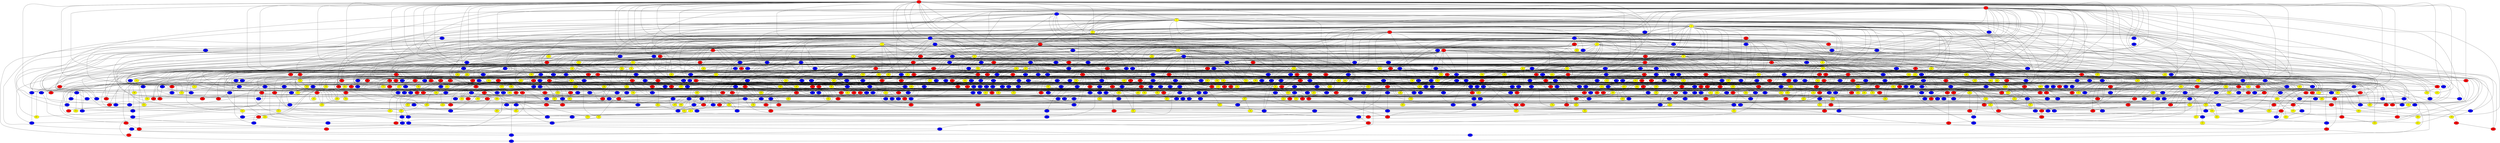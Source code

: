 graph {
0 [style = filled fillcolor = red];
1 [style = filled fillcolor = red];
2 [style = filled fillcolor = blue];
3 [style = filled fillcolor = yellow];
4 [style = filled fillcolor = yellow];
5 [style = filled fillcolor = red];
6 [style = filled fillcolor = blue];
7 [style = filled fillcolor = blue];
8 [style = filled fillcolor = blue];
9 [style = filled fillcolor = yellow];
10 [style = filled fillcolor = yellow];
11 [style = filled fillcolor = red];
12 [style = filled fillcolor = yellow];
13 [style = filled fillcolor = yellow];
14 [style = filled fillcolor = red];
15 [style = filled fillcolor = blue];
16 [style = filled fillcolor = blue];
17 [style = filled fillcolor = red];
18 [style = filled fillcolor = blue];
19 [style = filled fillcolor = yellow];
20 [style = filled fillcolor = blue];
21 [style = filled fillcolor = blue];
22 [style = filled fillcolor = blue];
23 [style = filled fillcolor = red];
24 [style = filled fillcolor = yellow];
25 [style = filled fillcolor = red];
26 [style = filled fillcolor = blue];
27 [style = filled fillcolor = red];
28 [style = filled fillcolor = red];
29 [style = filled fillcolor = yellow];
30 [style = filled fillcolor = blue];
31 [style = filled fillcolor = red];
32 [style = filled fillcolor = blue];
33 [style = filled fillcolor = yellow];
34 [style = filled fillcolor = blue];
35 [style = filled fillcolor = yellow];
36 [style = filled fillcolor = red];
37 [style = filled fillcolor = yellow];
38 [style = filled fillcolor = red];
39 [style = filled fillcolor = blue];
40 [style = filled fillcolor = yellow];
41 [style = filled fillcolor = blue];
42 [style = filled fillcolor = blue];
43 [style = filled fillcolor = red];
44 [style = filled fillcolor = red];
45 [style = filled fillcolor = blue];
46 [style = filled fillcolor = red];
47 [style = filled fillcolor = blue];
48 [style = filled fillcolor = yellow];
49 [style = filled fillcolor = red];
50 [style = filled fillcolor = red];
51 [style = filled fillcolor = blue];
52 [style = filled fillcolor = blue];
53 [style = filled fillcolor = blue];
54 [style = filled fillcolor = red];
55 [style = filled fillcolor = blue];
56 [style = filled fillcolor = blue];
57 [style = filled fillcolor = blue];
58 [style = filled fillcolor = red];
59 [style = filled fillcolor = yellow];
60 [style = filled fillcolor = blue];
61 [style = filled fillcolor = yellow];
62 [style = filled fillcolor = red];
63 [style = filled fillcolor = blue];
64 [style = filled fillcolor = red];
65 [style = filled fillcolor = blue];
66 [style = filled fillcolor = yellow];
67 [style = filled fillcolor = blue];
68 [style = filled fillcolor = red];
69 [style = filled fillcolor = red];
70 [style = filled fillcolor = yellow];
71 [style = filled fillcolor = blue];
72 [style = filled fillcolor = yellow];
73 [style = filled fillcolor = red];
74 [style = filled fillcolor = blue];
75 [style = filled fillcolor = blue];
76 [style = filled fillcolor = yellow];
77 [style = filled fillcolor = blue];
78 [style = filled fillcolor = blue];
79 [style = filled fillcolor = yellow];
80 [style = filled fillcolor = blue];
81 [style = filled fillcolor = blue];
82 [style = filled fillcolor = red];
83 [style = filled fillcolor = blue];
84 [style = filled fillcolor = yellow];
85 [style = filled fillcolor = yellow];
86 [style = filled fillcolor = blue];
87 [style = filled fillcolor = blue];
88 [style = filled fillcolor = red];
89 [style = filled fillcolor = red];
90 [style = filled fillcolor = yellow];
91 [style = filled fillcolor = yellow];
92 [style = filled fillcolor = blue];
93 [style = filled fillcolor = red];
94 [style = filled fillcolor = red];
95 [style = filled fillcolor = blue];
96 [style = filled fillcolor = blue];
97 [style = filled fillcolor = yellow];
98 [style = filled fillcolor = red];
99 [style = filled fillcolor = red];
100 [style = filled fillcolor = yellow];
101 [style = filled fillcolor = yellow];
102 [style = filled fillcolor = red];
103 [style = filled fillcolor = yellow];
104 [style = filled fillcolor = yellow];
105 [style = filled fillcolor = red];
106 [style = filled fillcolor = red];
107 [style = filled fillcolor = blue];
108 [style = filled fillcolor = red];
109 [style = filled fillcolor = yellow];
110 [style = filled fillcolor = blue];
111 [style = filled fillcolor = yellow];
112 [style = filled fillcolor = red];
113 [style = filled fillcolor = yellow];
114 [style = filled fillcolor = red];
115 [style = filled fillcolor = red];
116 [style = filled fillcolor = red];
117 [style = filled fillcolor = red];
118 [style = filled fillcolor = red];
119 [style = filled fillcolor = yellow];
120 [style = filled fillcolor = blue];
121 [style = filled fillcolor = red];
122 [style = filled fillcolor = yellow];
123 [style = filled fillcolor = blue];
124 [style = filled fillcolor = blue];
125 [style = filled fillcolor = yellow];
126 [style = filled fillcolor = blue];
127 [style = filled fillcolor = blue];
128 [style = filled fillcolor = yellow];
129 [style = filled fillcolor = blue];
130 [style = filled fillcolor = yellow];
131 [style = filled fillcolor = blue];
132 [style = filled fillcolor = blue];
133 [style = filled fillcolor = blue];
134 [style = filled fillcolor = blue];
135 [style = filled fillcolor = yellow];
136 [style = filled fillcolor = red];
137 [style = filled fillcolor = blue];
138 [style = filled fillcolor = yellow];
139 [style = filled fillcolor = blue];
140 [style = filled fillcolor = red];
141 [style = filled fillcolor = red];
142 [style = filled fillcolor = blue];
143 [style = filled fillcolor = yellow];
144 [style = filled fillcolor = yellow];
145 [style = filled fillcolor = red];
146 [style = filled fillcolor = red];
147 [style = filled fillcolor = yellow];
148 [style = filled fillcolor = blue];
149 [style = filled fillcolor = red];
150 [style = filled fillcolor = blue];
151 [style = filled fillcolor = blue];
152 [style = filled fillcolor = blue];
153 [style = filled fillcolor = yellow];
154 [style = filled fillcolor = blue];
155 [style = filled fillcolor = red];
156 [style = filled fillcolor = blue];
157 [style = filled fillcolor = red];
158 [style = filled fillcolor = blue];
159 [style = filled fillcolor = blue];
160 [style = filled fillcolor = blue];
161 [style = filled fillcolor = blue];
162 [style = filled fillcolor = blue];
163 [style = filled fillcolor = yellow];
164 [style = filled fillcolor = red];
165 [style = filled fillcolor = yellow];
166 [style = filled fillcolor = blue];
167 [style = filled fillcolor = blue];
168 [style = filled fillcolor = blue];
169 [style = filled fillcolor = blue];
170 [style = filled fillcolor = blue];
171 [style = filled fillcolor = blue];
172 [style = filled fillcolor = yellow];
173 [style = filled fillcolor = yellow];
174 [style = filled fillcolor = blue];
175 [style = filled fillcolor = yellow];
176 [style = filled fillcolor = blue];
177 [style = filled fillcolor = red];
178 [style = filled fillcolor = blue];
179 [style = filled fillcolor = red];
180 [style = filled fillcolor = blue];
181 [style = filled fillcolor = red];
182 [style = filled fillcolor = yellow];
183 [style = filled fillcolor = blue];
184 [style = filled fillcolor = blue];
185 [style = filled fillcolor = yellow];
186 [style = filled fillcolor = red];
187 [style = filled fillcolor = yellow];
188 [style = filled fillcolor = yellow];
189 [style = filled fillcolor = blue];
190 [style = filled fillcolor = red];
191 [style = filled fillcolor = red];
192 [style = filled fillcolor = blue];
193 [style = filled fillcolor = red];
194 [style = filled fillcolor = blue];
195 [style = filled fillcolor = yellow];
196 [style = filled fillcolor = red];
197 [style = filled fillcolor = red];
198 [style = filled fillcolor = yellow];
199 [style = filled fillcolor = blue];
200 [style = filled fillcolor = blue];
201 [style = filled fillcolor = yellow];
202 [style = filled fillcolor = blue];
203 [style = filled fillcolor = red];
204 [style = filled fillcolor = red];
205 [style = filled fillcolor = yellow];
206 [style = filled fillcolor = blue];
207 [style = filled fillcolor = yellow];
208 [style = filled fillcolor = blue];
209 [style = filled fillcolor = red];
210 [style = filled fillcolor = blue];
211 [style = filled fillcolor = blue];
212 [style = filled fillcolor = yellow];
213 [style = filled fillcolor = yellow];
214 [style = filled fillcolor = yellow];
215 [style = filled fillcolor = blue];
216 [style = filled fillcolor = blue];
217 [style = filled fillcolor = red];
218 [style = filled fillcolor = blue];
219 [style = filled fillcolor = red];
220 [style = filled fillcolor = blue];
221 [style = filled fillcolor = red];
222 [style = filled fillcolor = yellow];
223 [style = filled fillcolor = yellow];
224 [style = filled fillcolor = blue];
225 [style = filled fillcolor = yellow];
226 [style = filled fillcolor = red];
227 [style = filled fillcolor = red];
228 [style = filled fillcolor = blue];
229 [style = filled fillcolor = yellow];
230 [style = filled fillcolor = blue];
231 [style = filled fillcolor = red];
232 [style = filled fillcolor = red];
233 [style = filled fillcolor = red];
234 [style = filled fillcolor = yellow];
235 [style = filled fillcolor = red];
236 [style = filled fillcolor = blue];
237 [style = filled fillcolor = red];
238 [style = filled fillcolor = yellow];
239 [style = filled fillcolor = yellow];
240 [style = filled fillcolor = red];
241 [style = filled fillcolor = yellow];
242 [style = filled fillcolor = red];
243 [style = filled fillcolor = red];
244 [style = filled fillcolor = blue];
245 [style = filled fillcolor = red];
246 [style = filled fillcolor = blue];
247 [style = filled fillcolor = blue];
248 [style = filled fillcolor = yellow];
249 [style = filled fillcolor = blue];
250 [style = filled fillcolor = blue];
251 [style = filled fillcolor = red];
252 [style = filled fillcolor = yellow];
253 [style = filled fillcolor = blue];
254 [style = filled fillcolor = yellow];
255 [style = filled fillcolor = blue];
256 [style = filled fillcolor = blue];
257 [style = filled fillcolor = red];
258 [style = filled fillcolor = blue];
259 [style = filled fillcolor = blue];
260 [style = filled fillcolor = blue];
261 [style = filled fillcolor = blue];
262 [style = filled fillcolor = blue];
263 [style = filled fillcolor = blue];
264 [style = filled fillcolor = blue];
265 [style = filled fillcolor = blue];
266 [style = filled fillcolor = blue];
267 [style = filled fillcolor = blue];
268 [style = filled fillcolor = red];
269 [style = filled fillcolor = red];
270 [style = filled fillcolor = blue];
271 [style = filled fillcolor = yellow];
272 [style = filled fillcolor = blue];
273 [style = filled fillcolor = red];
274 [style = filled fillcolor = yellow];
275 [style = filled fillcolor = yellow];
276 [style = filled fillcolor = red];
277 [style = filled fillcolor = blue];
278 [style = filled fillcolor = red];
279 [style = filled fillcolor = yellow];
280 [style = filled fillcolor = yellow];
281 [style = filled fillcolor = blue];
282 [style = filled fillcolor = blue];
283 [style = filled fillcolor = yellow];
284 [style = filled fillcolor = blue];
285 [style = filled fillcolor = yellow];
286 [style = filled fillcolor = blue];
287 [style = filled fillcolor = blue];
288 [style = filled fillcolor = blue];
289 [style = filled fillcolor = red];
290 [style = filled fillcolor = red];
291 [style = filled fillcolor = yellow];
292 [style = filled fillcolor = blue];
293 [style = filled fillcolor = yellow];
294 [style = filled fillcolor = red];
295 [style = filled fillcolor = red];
296 [style = filled fillcolor = red];
297 [style = filled fillcolor = yellow];
298 [style = filled fillcolor = yellow];
299 [style = filled fillcolor = red];
300 [style = filled fillcolor = blue];
301 [style = filled fillcolor = blue];
302 [style = filled fillcolor = red];
303 [style = filled fillcolor = yellow];
304 [style = filled fillcolor = blue];
305 [style = filled fillcolor = yellow];
306 [style = filled fillcolor = blue];
307 [style = filled fillcolor = blue];
308 [style = filled fillcolor = blue];
309 [style = filled fillcolor = blue];
310 [style = filled fillcolor = blue];
311 [style = filled fillcolor = blue];
312 [style = filled fillcolor = blue];
313 [style = filled fillcolor = red];
314 [style = filled fillcolor = yellow];
315 [style = filled fillcolor = yellow];
316 [style = filled fillcolor = red];
317 [style = filled fillcolor = red];
318 [style = filled fillcolor = yellow];
319 [style = filled fillcolor = blue];
320 [style = filled fillcolor = red];
321 [style = filled fillcolor = blue];
322 [style = filled fillcolor = blue];
323 [style = filled fillcolor = blue];
324 [style = filled fillcolor = red];
325 [style = filled fillcolor = blue];
326 [style = filled fillcolor = red];
327 [style = filled fillcolor = yellow];
328 [style = filled fillcolor = blue];
329 [style = filled fillcolor = red];
330 [style = filled fillcolor = red];
331 [style = filled fillcolor = blue];
332 [style = filled fillcolor = red];
333 [style = filled fillcolor = blue];
334 [style = filled fillcolor = red];
335 [style = filled fillcolor = blue];
336 [style = filled fillcolor = yellow];
337 [style = filled fillcolor = red];
338 [style = filled fillcolor = blue];
339 [style = filled fillcolor = red];
340 [style = filled fillcolor = yellow];
341 [style = filled fillcolor = blue];
342 [style = filled fillcolor = yellow];
343 [style = filled fillcolor = blue];
344 [style = filled fillcolor = blue];
345 [style = filled fillcolor = blue];
346 [style = filled fillcolor = blue];
347 [style = filled fillcolor = blue];
348 [style = filled fillcolor = yellow];
349 [style = filled fillcolor = blue];
350 [style = filled fillcolor = yellow];
351 [style = filled fillcolor = blue];
352 [style = filled fillcolor = blue];
353 [style = filled fillcolor = blue];
354 [style = filled fillcolor = blue];
355 [style = filled fillcolor = blue];
356 [style = filled fillcolor = blue];
357 [style = filled fillcolor = yellow];
358 [style = filled fillcolor = yellow];
359 [style = filled fillcolor = blue];
360 [style = filled fillcolor = blue];
361 [style = filled fillcolor = yellow];
362 [style = filled fillcolor = blue];
363 [style = filled fillcolor = blue];
364 [style = filled fillcolor = yellow];
365 [style = filled fillcolor = blue];
366 [style = filled fillcolor = blue];
367 [style = filled fillcolor = blue];
368 [style = filled fillcolor = blue];
369 [style = filled fillcolor = red];
370 [style = filled fillcolor = blue];
371 [style = filled fillcolor = blue];
372 [style = filled fillcolor = yellow];
373 [style = filled fillcolor = yellow];
374 [style = filled fillcolor = red];
375 [style = filled fillcolor = blue];
376 [style = filled fillcolor = yellow];
377 [style = filled fillcolor = blue];
378 [style = filled fillcolor = blue];
379 [style = filled fillcolor = red];
380 [style = filled fillcolor = blue];
381 [style = filled fillcolor = yellow];
382 [style = filled fillcolor = blue];
383 [style = filled fillcolor = yellow];
384 [style = filled fillcolor = red];
385 [style = filled fillcolor = yellow];
386 [style = filled fillcolor = yellow];
387 [style = filled fillcolor = yellow];
388 [style = filled fillcolor = yellow];
389 [style = filled fillcolor = blue];
390 [style = filled fillcolor = blue];
391 [style = filled fillcolor = blue];
392 [style = filled fillcolor = yellow];
393 [style = filled fillcolor = yellow];
394 [style = filled fillcolor = blue];
395 [style = filled fillcolor = blue];
396 [style = filled fillcolor = yellow];
397 [style = filled fillcolor = red];
398 [style = filled fillcolor = blue];
399 [style = filled fillcolor = blue];
400 [style = filled fillcolor = blue];
401 [style = filled fillcolor = blue];
402 [style = filled fillcolor = yellow];
403 [style = filled fillcolor = yellow];
404 [style = filled fillcolor = blue];
405 [style = filled fillcolor = yellow];
406 [style = filled fillcolor = red];
407 [style = filled fillcolor = red];
408 [style = filled fillcolor = yellow];
409 [style = filled fillcolor = yellow];
410 [style = filled fillcolor = blue];
411 [style = filled fillcolor = red];
412 [style = filled fillcolor = yellow];
413 [style = filled fillcolor = blue];
414 [style = filled fillcolor = blue];
415 [style = filled fillcolor = red];
416 [style = filled fillcolor = red];
417 [style = filled fillcolor = yellow];
418 [style = filled fillcolor = yellow];
419 [style = filled fillcolor = red];
420 [style = filled fillcolor = red];
421 [style = filled fillcolor = blue];
422 [style = filled fillcolor = yellow];
423 [style = filled fillcolor = blue];
424 [style = filled fillcolor = yellow];
425 [style = filled fillcolor = yellow];
426 [style = filled fillcolor = blue];
427 [style = filled fillcolor = blue];
428 [style = filled fillcolor = blue];
429 [style = filled fillcolor = blue];
430 [style = filled fillcolor = red];
431 [style = filled fillcolor = blue];
432 [style = filled fillcolor = red];
433 [style = filled fillcolor = blue];
434 [style = filled fillcolor = blue];
435 [style = filled fillcolor = red];
436 [style = filled fillcolor = blue];
437 [style = filled fillcolor = blue];
438 [style = filled fillcolor = yellow];
439 [style = filled fillcolor = blue];
440 [style = filled fillcolor = red];
441 [style = filled fillcolor = blue];
442 [style = filled fillcolor = yellow];
443 [style = filled fillcolor = blue];
444 [style = filled fillcolor = blue];
445 [style = filled fillcolor = blue];
446 [style = filled fillcolor = yellow];
447 [style = filled fillcolor = yellow];
448 [style = filled fillcolor = blue];
449 [style = filled fillcolor = yellow];
450 [style = filled fillcolor = blue];
451 [style = filled fillcolor = blue];
452 [style = filled fillcolor = red];
453 [style = filled fillcolor = blue];
454 [style = filled fillcolor = blue];
455 [style = filled fillcolor = blue];
456 [style = filled fillcolor = blue];
457 [style = filled fillcolor = blue];
458 [style = filled fillcolor = blue];
459 [style = filled fillcolor = red];
460 [style = filled fillcolor = yellow];
461 [style = filled fillcolor = blue];
462 [style = filled fillcolor = yellow];
463 [style = filled fillcolor = blue];
464 [style = filled fillcolor = red];
465 [style = filled fillcolor = red];
466 [style = filled fillcolor = blue];
467 [style = filled fillcolor = yellow];
468 [style = filled fillcolor = red];
469 [style = filled fillcolor = red];
470 [style = filled fillcolor = red];
471 [style = filled fillcolor = blue];
472 [style = filled fillcolor = blue];
473 [style = filled fillcolor = blue];
474 [style = filled fillcolor = red];
475 [style = filled fillcolor = blue];
476 [style = filled fillcolor = red];
477 [style = filled fillcolor = blue];
478 [style = filled fillcolor = blue];
479 [style = filled fillcolor = red];
480 [style = filled fillcolor = yellow];
481 [style = filled fillcolor = blue];
482 [style = filled fillcolor = yellow];
483 [style = filled fillcolor = yellow];
484 [style = filled fillcolor = blue];
485 [style = filled fillcolor = yellow];
486 [style = filled fillcolor = blue];
487 [style = filled fillcolor = blue];
488 [style = filled fillcolor = blue];
489 [style = filled fillcolor = red];
490 [style = filled fillcolor = blue];
491 [style = filled fillcolor = blue];
492 [style = filled fillcolor = blue];
493 [style = filled fillcolor = yellow];
494 [style = filled fillcolor = red];
495 [style = filled fillcolor = blue];
496 [style = filled fillcolor = yellow];
497 [style = filled fillcolor = blue];
498 [style = filled fillcolor = blue];
499 [style = filled fillcolor = red];
500 [style = filled fillcolor = yellow];
501 [style = filled fillcolor = red];
502 [style = filled fillcolor = yellow];
503 [style = filled fillcolor = blue];
504 [style = filled fillcolor = red];
505 [style = filled fillcolor = yellow];
506 [style = filled fillcolor = blue];
507 [style = filled fillcolor = yellow];
508 [style = filled fillcolor = red];
509 [style = filled fillcolor = red];
510 [style = filled fillcolor = blue];
511 [style = filled fillcolor = yellow];
512 [style = filled fillcolor = red];
513 [style = filled fillcolor = blue];
514 [style = filled fillcolor = yellow];
515 [style = filled fillcolor = red];
516 [style = filled fillcolor = blue];
517 [style = filled fillcolor = red];
518 [style = filled fillcolor = blue];
519 [style = filled fillcolor = yellow];
520 [style = filled fillcolor = red];
521 [style = filled fillcolor = red];
522 [style = filled fillcolor = yellow];
523 [style = filled fillcolor = blue];
524 [style = filled fillcolor = yellow];
525 [style = filled fillcolor = red];
526 [style = filled fillcolor = blue];
527 [style = filled fillcolor = blue];
528 [style = filled fillcolor = yellow];
529 [style = filled fillcolor = blue];
530 [style = filled fillcolor = red];
531 [style = filled fillcolor = yellow];
532 [style = filled fillcolor = blue];
533 [style = filled fillcolor = red];
534 [style = filled fillcolor = blue];
535 [style = filled fillcolor = blue];
536 [style = filled fillcolor = yellow];
537 [style = filled fillcolor = red];
538 [style = filled fillcolor = blue];
539 [style = filled fillcolor = blue];
540 [style = filled fillcolor = blue];
541 [style = filled fillcolor = blue];
542 [style = filled fillcolor = yellow];
543 [style = filled fillcolor = blue];
544 [style = filled fillcolor = yellow];
545 [style = filled fillcolor = blue];
546 [style = filled fillcolor = yellow];
547 [style = filled fillcolor = blue];
548 [style = filled fillcolor = blue];
549 [style = filled fillcolor = red];
550 [style = filled fillcolor = yellow];
551 [style = filled fillcolor = blue];
552 [style = filled fillcolor = red];
553 [style = filled fillcolor = yellow];
554 [style = filled fillcolor = red];
555 [style = filled fillcolor = red];
556 [style = filled fillcolor = yellow];
557 [style = filled fillcolor = red];
558 [style = filled fillcolor = blue];
559 [style = filled fillcolor = red];
560 [style = filled fillcolor = yellow];
561 [style = filled fillcolor = blue];
562 [style = filled fillcolor = red];
563 [style = filled fillcolor = red];
564 [style = filled fillcolor = red];
565 [style = filled fillcolor = yellow];
566 [style = filled fillcolor = yellow];
567 [style = filled fillcolor = red];
568 [style = filled fillcolor = blue];
569 [style = filled fillcolor = blue];
570 [style = filled fillcolor = blue];
571 [style = filled fillcolor = blue];
572 [style = filled fillcolor = yellow];
573 [style = filled fillcolor = red];
574 [style = filled fillcolor = yellow];
575 [style = filled fillcolor = yellow];
576 [style = filled fillcolor = blue];
577 [style = filled fillcolor = blue];
578 [style = filled fillcolor = red];
579 [style = filled fillcolor = red];
580 [style = filled fillcolor = blue];
581 [style = filled fillcolor = yellow];
582 [style = filled fillcolor = red];
583 [style = filled fillcolor = red];
584 [style = filled fillcolor = yellow];
585 [style = filled fillcolor = red];
586 [style = filled fillcolor = blue];
587 [style = filled fillcolor = blue];
588 [style = filled fillcolor = red];
589 [style = filled fillcolor = blue];
590 [style = filled fillcolor = yellow];
591 [style = filled fillcolor = blue];
592 [style = filled fillcolor = red];
593 [style = filled fillcolor = blue];
594 [style = filled fillcolor = yellow];
595 [style = filled fillcolor = red];
596 [style = filled fillcolor = blue];
597 [style = filled fillcolor = red];
598 [style = filled fillcolor = red];
599 [style = filled fillcolor = blue];
600 [style = filled fillcolor = yellow];
601 [style = filled fillcolor = blue];
602 [style = filled fillcolor = blue];
603 [style = filled fillcolor = red];
604 [style = filled fillcolor = blue];
605 [style = filled fillcolor = yellow];
606 [style = filled fillcolor = blue];
607 [style = filled fillcolor = blue];
608 [style = filled fillcolor = yellow];
609 [style = filled fillcolor = blue];
610 [style = filled fillcolor = blue];
611 [style = filled fillcolor = blue];
612 [style = filled fillcolor = blue];
613 [style = filled fillcolor = blue];
614 [style = filled fillcolor = yellow];
615 [style = filled fillcolor = yellow];
616 [style = filled fillcolor = blue];
617 [style = filled fillcolor = blue];
618 [style = filled fillcolor = blue];
619 [style = filled fillcolor = red];
620 [style = filled fillcolor = blue];
621 [style = filled fillcolor = blue];
622 [style = filled fillcolor = yellow];
623 [style = filled fillcolor = blue];
624 [style = filled fillcolor = blue];
625 [style = filled fillcolor = yellow];
626 [style = filled fillcolor = red];
627 [style = filled fillcolor = blue];
628 [style = filled fillcolor = yellow];
629 [style = filled fillcolor = red];
630 [style = filled fillcolor = blue];
631 [style = filled fillcolor = yellow];
632 [style = filled fillcolor = blue];
633 [style = filled fillcolor = blue];
634 [style = filled fillcolor = blue];
635 [style = filled fillcolor = red];
636 [style = filled fillcolor = blue];
637 [style = filled fillcolor = red];
638 [style = filled fillcolor = yellow];
639 [style = filled fillcolor = blue];
640 [style = filled fillcolor = blue];
641 [style = filled fillcolor = yellow];
642 [style = filled fillcolor = blue];
643 [style = filled fillcolor = red];
644 [style = filled fillcolor = yellow];
645 [style = filled fillcolor = yellow];
646 [style = filled fillcolor = yellow];
647 [style = filled fillcolor = yellow];
648 [style = filled fillcolor = yellow];
649 [style = filled fillcolor = blue];
650 [style = filled fillcolor = red];
651 [style = filled fillcolor = blue];
652 [style = filled fillcolor = yellow];
653 [style = filled fillcolor = red];
654 [style = filled fillcolor = blue];
655 [style = filled fillcolor = red];
656 [style = filled fillcolor = yellow];
657 [style = filled fillcolor = yellow];
658 [style = filled fillcolor = red];
659 [style = filled fillcolor = red];
660 [style = filled fillcolor = blue];
661 [style = filled fillcolor = red];
662 [style = filled fillcolor = yellow];
663 [style = filled fillcolor = yellow];
664 [style = filled fillcolor = red];
665 [style = filled fillcolor = yellow];
666 [style = filled fillcolor = yellow];
667 [style = filled fillcolor = red];
668 [style = filled fillcolor = red];
669 [style = filled fillcolor = red];
670 [style = filled fillcolor = blue];
671 [style = filled fillcolor = red];
672 [style = filled fillcolor = blue];
673 [style = filled fillcolor = blue];
674 [style = filled fillcolor = blue];
675 [style = filled fillcolor = blue];
676 [style = filled fillcolor = yellow];
677 [style = filled fillcolor = red];
678 [style = filled fillcolor = yellow];
679 [style = filled fillcolor = yellow];
680 [style = filled fillcolor = yellow];
681 [style = filled fillcolor = red];
682 [style = filled fillcolor = blue];
683 [style = filled fillcolor = yellow];
684 [style = filled fillcolor = red];
685 [style = filled fillcolor = blue];
686 [style = filled fillcolor = yellow];
687 [style = filled fillcolor = yellow];
688 [style = filled fillcolor = red];
689 [style = filled fillcolor = blue];
690 [style = filled fillcolor = yellow];
691 [style = filled fillcolor = red];
692 [style = filled fillcolor = red];
693 [style = filled fillcolor = blue];
694 [style = filled fillcolor = red];
695 [style = filled fillcolor = blue];
696 [style = filled fillcolor = blue];
697 [style = filled fillcolor = yellow];
698 [style = filled fillcolor = yellow];
699 [style = filled fillcolor = blue];
700 [style = filled fillcolor = red];
701 [style = filled fillcolor = red];
702 [style = filled fillcolor = blue];
703 [style = filled fillcolor = blue];
704 [style = filled fillcolor = yellow];
705 [style = filled fillcolor = blue];
706 [style = filled fillcolor = blue];
707 [style = filled fillcolor = blue];
708 [style = filled fillcolor = blue];
709 [style = filled fillcolor = blue];
710 [style = filled fillcolor = blue];
711 [style = filled fillcolor = red];
712 [style = filled fillcolor = blue];
713 [style = filled fillcolor = blue];
714 [style = filled fillcolor = blue];
715 [style = filled fillcolor = yellow];
716 [style = filled fillcolor = red];
717 [style = filled fillcolor = blue];
718 [style = filled fillcolor = blue];
719 [style = filled fillcolor = red];
720 [style = filled fillcolor = blue];
721 [style = filled fillcolor = red];
722 [style = filled fillcolor = blue];
723 [style = filled fillcolor = blue];
724 [style = filled fillcolor = yellow];
725 [style = filled fillcolor = yellow];
726 [style = filled fillcolor = red];
727 [style = filled fillcolor = red];
728 [style = filled fillcolor = red];
729 [style = filled fillcolor = blue];
730 [style = filled fillcolor = blue];
731 [style = filled fillcolor = red];
732 [style = filled fillcolor = yellow];
733 [style = filled fillcolor = red];
734 [style = filled fillcolor = red];
735 [style = filled fillcolor = yellow];
736 [style = filled fillcolor = yellow];
737 [style = filled fillcolor = yellow];
738 [style = filled fillcolor = yellow];
739 [style = filled fillcolor = blue];
740 [style = filled fillcolor = yellow];
741 [style = filled fillcolor = blue];
742 [style = filled fillcolor = yellow];
743 [style = filled fillcolor = blue];
744 [style = filled fillcolor = red];
745 [style = filled fillcolor = red];
746 [style = filled fillcolor = yellow];
747 [style = filled fillcolor = blue];
748 [style = filled fillcolor = yellow];
749 [style = filled fillcolor = yellow];
750 [style = filled fillcolor = blue];
751 [style = filled fillcolor = yellow];
752 [style = filled fillcolor = blue];
753 [style = filled fillcolor = blue];
754 [style = filled fillcolor = blue];
755 [style = filled fillcolor = blue];
756 [style = filled fillcolor = yellow];
757 [style = filled fillcolor = red];
758 [style = filled fillcolor = red];
759 [style = filled fillcolor = blue];
760 [style = filled fillcolor = red];
761 [style = filled fillcolor = red];
762 [style = filled fillcolor = blue];
763 [style = filled fillcolor = yellow];
764 [style = filled fillcolor = yellow];
765 [style = filled fillcolor = blue];
766 [style = filled fillcolor = blue];
767 [style = filled fillcolor = blue];
768 [style = filled fillcolor = yellow];
769 [style = filled fillcolor = red];
770 [style = filled fillcolor = red];
771 [style = filled fillcolor = yellow];
772 [style = filled fillcolor = blue];
773 [style = filled fillcolor = blue];
774 [style = filled fillcolor = yellow];
775 [style = filled fillcolor = blue];
776 [style = filled fillcolor = yellow];
777 [style = filled fillcolor = red];
778 [style = filled fillcolor = blue];
779 [style = filled fillcolor = red];
780 [style = filled fillcolor = yellow];
781 [style = filled fillcolor = yellow];
782 [style = filled fillcolor = red];
783 [style = filled fillcolor = red];
784 [style = filled fillcolor = yellow];
785 [style = filled fillcolor = yellow];
786 [style = filled fillcolor = blue];
787 [style = filled fillcolor = red];
788 [style = filled fillcolor = red];
789 [style = filled fillcolor = blue];
790 [style = filled fillcolor = blue];
791 [style = filled fillcolor = blue];
792 [style = filled fillcolor = yellow];
793 [style = filled fillcolor = blue];
794 [style = filled fillcolor = blue];
795 [style = filled fillcolor = blue];
796 [style = filled fillcolor = blue];
797 [style = filled fillcolor = blue];
798 [style = filled fillcolor = blue];
799 [style = filled fillcolor = blue];
800 [style = filled fillcolor = yellow];
801 [style = filled fillcolor = blue];
802 [style = filled fillcolor = yellow];
803 [style = filled fillcolor = red];
804 [style = filled fillcolor = blue];
805 [style = filled fillcolor = blue];
806 [style = filled fillcolor = red];
807 [style = filled fillcolor = red];
808 [style = filled fillcolor = blue];
809 [style = filled fillcolor = red];
810 [style = filled fillcolor = red];
811 [style = filled fillcolor = blue];
812 [style = filled fillcolor = red];
813 [style = filled fillcolor = blue];
814 [style = filled fillcolor = blue];
815 [style = filled fillcolor = blue];
816 [style = filled fillcolor = red];
817 [style = filled fillcolor = yellow];
818 [style = filled fillcolor = red];
819 [style = filled fillcolor = blue];
820 [style = filled fillcolor = yellow];
821 [style = filled fillcolor = yellow];
822 [style = filled fillcolor = blue];
823 [style = filled fillcolor = blue];
824 [style = filled fillcolor = red];
825 [style = filled fillcolor = blue];
826 [style = filled fillcolor = blue];
827 [style = filled fillcolor = red];
828 [style = filled fillcolor = red];
829 [style = filled fillcolor = yellow];
830 [style = filled fillcolor = red];
831 [style = filled fillcolor = red];
832 [style = filled fillcolor = blue];
833 [style = filled fillcolor = blue];
834 [style = filled fillcolor = yellow];
835 [style = filled fillcolor = blue];
836 [style = filled fillcolor = blue];
837 [style = filled fillcolor = blue];
838 [style = filled fillcolor = blue];
839 [style = filled fillcolor = blue];
840 [style = filled fillcolor = yellow];
841 [style = filled fillcolor = yellow];
842 [style = filled fillcolor = red];
843 [style = filled fillcolor = blue];
844 [style = filled fillcolor = yellow];
845 [style = filled fillcolor = yellow];
846 [style = filled fillcolor = blue];
847 [style = filled fillcolor = yellow];
0 -- 7;
0 -- 8;
0 -- 9;
0 -- 10;
0 -- 16;
0 -- 18;
0 -- 19;
0 -- 20;
0 -- 21;
0 -- 23;
0 -- 27;
0 -- 33;
0 -- 34;
0 -- 37;
0 -- 40;
0 -- 50;
0 -- 51;
0 -- 59;
0 -- 60;
0 -- 61;
0 -- 76;
0 -- 83;
0 -- 92;
0 -- 94;
0 -- 107;
0 -- 121;
0 -- 166;
0 -- 177;
0 -- 180;
0 -- 206;
0 -- 211;
0 -- 238;
0 -- 6;
0 -- 3;
0 -- 2;
0 -- 1;
0 -- 263;
0 -- 288;
0 -- 337;
0 -- 341;
0 -- 345;
0 -- 351;
0 -- 390;
0 -- 402;
0 -- 435;
0 -- 437;
0 -- 438;
0 -- 465;
0 -- 486;
0 -- 490;
0 -- 532;
0 -- 544;
0 -- 579;
0 -- 602;
0 -- 606;
0 -- 607;
0 -- 651;
0 -- 729;
0 -- 819;
0 -- 842;
1 -- 2;
1 -- 3;
1 -- 4;
1 -- 5;
1 -- 6;
1 -- 13;
1 -- 22;
1 -- 25;
1 -- 28;
1 -- 29;
1 -- 43;
1 -- 54;
1 -- 62;
1 -- 69;
1 -- 74;
1 -- 107;
1 -- 111;
1 -- 115;
1 -- 123;
1 -- 130;
1 -- 148;
1 -- 170;
1 -- 175;
1 -- 196;
1 -- 240;
1 -- 248;
1 -- 250;
1 -- 281;
1 -- 287;
1 -- 293;
1 -- 369;
1 -- 459;
1 -- 464;
1 -- 472;
1 -- 496;
1 -- 575;
1 -- 576;
1 -- 592;
1 -- 632;
1 -- 647;
1 -- 671;
1 -- 717;
1 -- 742;
1 -- 772;
1 -- 814;
2 -- 3;
2 -- 4;
2 -- 32;
2 -- 47;
2 -- 57;
2 -- 59;
2 -- 64;
2 -- 80;
2 -- 117;
2 -- 165;
2 -- 215;
2 -- 258;
2 -- 280;
2 -- 376;
2 -- 500;
2 -- 530;
2 -- 641;
2 -- 660;
2 -- 708;
2 -- 839;
3 -- 4;
3 -- 5;
3 -- 6;
3 -- 12;
3 -- 17;
3 -- 33;
3 -- 46;
3 -- 87;
3 -- 88;
3 -- 95;
3 -- 113;
3 -- 132;
3 -- 146;
3 -- 147;
3 -- 174;
3 -- 196;
3 -- 237;
3 -- 255;
3 -- 291;
3 -- 307;
3 -- 311;
3 -- 313;
3 -- 317;
3 -- 329;
3 -- 344;
3 -- 419;
3 -- 459;
3 -- 550;
3 -- 563;
3 -- 622;
3 -- 697;
3 -- 699;
3 -- 712;
3 -- 762;
3 -- 824;
4 -- 5;
4 -- 7;
4 -- 12;
4 -- 17;
4 -- 18;
4 -- 22;
4 -- 25;
4 -- 32;
4 -- 33;
4 -- 37;
4 -- 49;
4 -- 53;
4 -- 54;
4 -- 55;
4 -- 65;
4 -- 78;
4 -- 89;
4 -- 122;
4 -- 124;
4 -- 134;
4 -- 178;
4 -- 193;
4 -- 222;
4 -- 243;
4 -- 246;
4 -- 282;
4 -- 283;
4 -- 306;
4 -- 316;
4 -- 340;
4 -- 380;
4 -- 392;
4 -- 395;
4 -- 404;
4 -- 442;
4 -- 469;
4 -- 470;
4 -- 509;
4 -- 524;
4 -- 529;
4 -- 576;
4 -- 598;
4 -- 600;
4 -- 622;
4 -- 649;
4 -- 704;
4 -- 711;
4 -- 712;
4 -- 718;
4 -- 742;
4 -- 760;
4 -- 788;
4 -- 829;
4 -- 843;
5 -- 7;
5 -- 8;
5 -- 29;
5 -- 39;
5 -- 41;
5 -- 49;
5 -- 52;
5 -- 71;
5 -- 72;
5 -- 73;
5 -- 74;
5 -- 101;
5 -- 102;
5 -- 110;
5 -- 111;
5 -- 113;
5 -- 114;
5 -- 118;
5 -- 124;
5 -- 138;
5 -- 153;
5 -- 155;
5 -- 163;
5 -- 172;
5 -- 173;
5 -- 174;
5 -- 177;
5 -- 217;
5 -- 228;
5 -- 251;
5 -- 254;
5 -- 297;
5 -- 299;
5 -- 312;
5 -- 334;
5 -- 387;
5 -- 422;
5 -- 456;
5 -- 532;
5 -- 537;
5 -- 557;
5 -- 564;
5 -- 670;
5 -- 677;
5 -- 690;
5 -- 694;
5 -- 714;
5 -- 767;
5 -- 776;
5 -- 822;
5 -- 828;
6 -- 8;
6 -- 9;
6 -- 10;
6 -- 18;
6 -- 21;
6 -- 30;
6 -- 37;
6 -- 54;
6 -- 57;
6 -- 58;
6 -- 60;
6 -- 64;
6 -- 98;
6 -- 114;
6 -- 129;
6 -- 139;
6 -- 148;
6 -- 154;
6 -- 155;
6 -- 158;
6 -- 178;
6 -- 198;
6 -- 213;
6 -- 220;
6 -- 226;
6 -- 259;
6 -- 265;
6 -- 268;
6 -- 300;
6 -- 322;
6 -- 355;
6 -- 372;
6 -- 378;
6 -- 388;
6 -- 393;
6 -- 434;
6 -- 461;
6 -- 483;
6 -- 513;
6 -- 548;
6 -- 567;
6 -- 577;
6 -- 617;
6 -- 618;
6 -- 639;
6 -- 675;
6 -- 730;
6 -- 733;
6 -- 809;
6 -- 814;
6 -- 846;
6 -- 847;
7 -- 9;
7 -- 10;
7 -- 11;
7 -- 15;
7 -- 19;
7 -- 20;
7 -- 22;
7 -- 26;
7 -- 31;
7 -- 39;
7 -- 44;
7 -- 73;
7 -- 80;
7 -- 94;
7 -- 168;
7 -- 182;
7 -- 235;
7 -- 264;
7 -- 276;
7 -- 279;
7 -- 282;
7 -- 302;
7 -- 339;
7 -- 361;
7 -- 371;
7 -- 376;
7 -- 464;
7 -- 520;
7 -- 616;
7 -- 656;
7 -- 662;
7 -- 680;
7 -- 704;
7 -- 738;
8 -- 11;
8 -- 15;
8 -- 16;
8 -- 23;
8 -- 31;
8 -- 36;
8 -- 384;
8 -- 423;
8 -- 511;
8 -- 567;
8 -- 610;
9 -- 12;
9 -- 14;
9 -- 19;
9 -- 21;
9 -- 38;
9 -- 45;
9 -- 70;
9 -- 77;
9 -- 119;
9 -- 121;
9 -- 126;
9 -- 140;
9 -- 146;
9 -- 170;
9 -- 201;
9 -- 205;
9 -- 274;
9 -- 305;
9 -- 370;
9 -- 374;
9 -- 397;
9 -- 423;
9 -- 440;
9 -- 441;
9 -- 453;
9 -- 465;
9 -- 470;
9 -- 475;
9 -- 547;
9 -- 615;
9 -- 688;
9 -- 711;
9 -- 773;
10 -- 11;
10 -- 40;
10 -- 43;
10 -- 56;
10 -- 78;
10 -- 79;
10 -- 92;
10 -- 126;
10 -- 232;
10 -- 235;
10 -- 311;
10 -- 413;
10 -- 486;
10 -- 497;
10 -- 512;
10 -- 514;
10 -- 519;
10 -- 638;
10 -- 686;
10 -- 800;
10 -- 807;
10 -- 821;
10 -- 830;
11 -- 13;
11 -- 14;
11 -- 16;
11 -- 25;
11 -- 36;
11 -- 53;
11 -- 55;
11 -- 71;
11 -- 120;
11 -- 142;
11 -- 143;
11 -- 161;
11 -- 179;
11 -- 216;
11 -- 219;
11 -- 258;
11 -- 267;
11 -- 269;
11 -- 347;
11 -- 365;
11 -- 463;
11 -- 491;
11 -- 637;
11 -- 732;
11 -- 804;
12 -- 13;
12 -- 15;
12 -- 26;
12 -- 27;
12 -- 38;
12 -- 42;
12 -- 87;
12 -- 115;
12 -- 116;
12 -- 139;
12 -- 161;
12 -- 206;
12 -- 243;
12 -- 324;
12 -- 332;
12 -- 378;
12 -- 379;
12 -- 458;
12 -- 479;
12 -- 614;
12 -- 634;
12 -- 732;
12 -- 780;
12 -- 841;
13 -- 14;
13 -- 24;
13 -- 58;
13 -- 66;
13 -- 71;
13 -- 88;
13 -- 103;
13 -- 169;
13 -- 170;
13 -- 197;
13 -- 273;
13 -- 297;
13 -- 310;
13 -- 352;
13 -- 355;
13 -- 384;
13 -- 436;
13 -- 508;
13 -- 594;
13 -- 609;
13 -- 726;
13 -- 756;
13 -- 809;
13 -- 833;
14 -- 34;
14 -- 35;
14 -- 40;
14 -- 269;
14 -- 302;
14 -- 305;
14 -- 306;
14 -- 336;
14 -- 507;
14 -- 652;
14 -- 670;
14 -- 831;
15 -- 30;
15 -- 48;
15 -- 67;
15 -- 79;
15 -- 86;
15 -- 103;
15 -- 108;
15 -- 122;
15 -- 128;
15 -- 136;
15 -- 145;
15 -- 186;
15 -- 191;
15 -- 193;
15 -- 204;
15 -- 214;
15 -- 227;
15 -- 246;
15 -- 373;
15 -- 381;
15 -- 403;
15 -- 421;
15 -- 487;
15 -- 491;
15 -- 495;
15 -- 657;
15 -- 717;
15 -- 755;
15 -- 771;
15 -- 797;
16 -- 20;
16 -- 38;
16 -- 128;
16 -- 137;
16 -- 165;
16 -- 364;
17 -- 23;
17 -- 28;
17 -- 31;
17 -- 41;
17 -- 44;
17 -- 84;
17 -- 95;
17 -- 97;
17 -- 149;
17 -- 231;
17 -- 330;
17 -- 344;
17 -- 442;
17 -- 498;
17 -- 666;
17 -- 706;
17 -- 757;
17 -- 824;
18 -- 26;
18 -- 53;
18 -- 99;
18 -- 207;
18 -- 250;
18 -- 297;
18 -- 409;
18 -- 461;
18 -- 476;
18 -- 488;
18 -- 493;
18 -- 559;
18 -- 564;
18 -- 628;
18 -- 681;
18 -- 800;
19 -- 36;
19 -- 70;
19 -- 82;
19 -- 132;
19 -- 148;
19 -- 169;
19 -- 210;
19 -- 227;
19 -- 239;
19 -- 260;
19 -- 264;
19 -- 372;
19 -- 416;
19 -- 527;
19 -- 591;
19 -- 604;
19 -- 717;
20 -- 24;
20 -- 27;
20 -- 32;
20 -- 51;
20 -- 63;
20 -- 67;
20 -- 75;
20 -- 81;
20 -- 105;
20 -- 115;
20 -- 135;
20 -- 140;
20 -- 142;
20 -- 158;
20 -- 210;
20 -- 233;
20 -- 257;
20 -- 265;
20 -- 367;
20 -- 370;
20 -- 387;
20 -- 395;
20 -- 583;
20 -- 669;
20 -- 694;
20 -- 777;
20 -- 835;
21 -- 35;
21 -- 55;
21 -- 99;
21 -- 109;
21 -- 194;
21 -- 249;
21 -- 252;
21 -- 261;
21 -- 359;
21 -- 390;
21 -- 472;
21 -- 521;
21 -- 543;
21 -- 675;
21 -- 771;
22 -- 78;
22 -- 634;
23 -- 46;
23 -- 50;
23 -- 91;
23 -- 97;
23 -- 299;
23 -- 688;
23 -- 719;
23 -- 811;
24 -- 28;
24 -- 69;
24 -- 168;
24 -- 190;
24 -- 331;
24 -- 333;
24 -- 383;
24 -- 595;
24 -- 725;
24 -- 757;
24 -- 838;
25 -- 66;
25 -- 116;
25 -- 144;
25 -- 187;
25 -- 199;
25 -- 230;
25 -- 359;
25 -- 474;
25 -- 815;
26 -- 68;
26 -- 91;
26 -- 105;
26 -- 112;
26 -- 133;
26 -- 144;
26 -- 325;
26 -- 376;
26 -- 399;
26 -- 422;
26 -- 461;
26 -- 515;
26 -- 556;
26 -- 610;
26 -- 642;
26 -- 684;
26 -- 693;
27 -- 29;
27 -- 208;
27 -- 262;
27 -- 455;
28 -- 52;
28 -- 86;
28 -- 151;
28 -- 154;
28 -- 346;
28 -- 365;
28 -- 410;
28 -- 505;
28 -- 547;
28 -- 649;
29 -- 47;
29 -- 56;
29 -- 168;
29 -- 184;
29 -- 200;
29 -- 491;
29 -- 523;
30 -- 35;
30 -- 47;
30 -- 125;
30 -- 141;
30 -- 174;
30 -- 187;
30 -- 203;
30 -- 223;
30 -- 329;
30 -- 391;
30 -- 558;
30 -- 730;
31 -- 110;
31 -- 140;
31 -- 283;
31 -- 499;
31 -- 550;
32 -- 161;
32 -- 207;
33 -- 100;
33 -- 151;
34 -- 51;
34 -- 52;
34 -- 65;
34 -- 82;
34 -- 83;
34 -- 232;
34 -- 339;
34 -- 452;
34 -- 454;
34 -- 480;
34 -- 483;
34 -- 486;
34 -- 487;
34 -- 529;
34 -- 571;
34 -- 624;
34 -- 642;
34 -- 751;
34 -- 790;
35 -- 44;
35 -- 50;
35 -- 56;
35 -- 101;
35 -- 108;
35 -- 118;
35 -- 126;
35 -- 159;
35 -- 171;
35 -- 216;
35 -- 219;
35 -- 220;
35 -- 357;
35 -- 436;
35 -- 540;
35 -- 608;
35 -- 621;
36 -- 48;
36 -- 88;
36 -- 123;
36 -- 167;
36 -- 218;
36 -- 262;
36 -- 284;
36 -- 371;
36 -- 432;
36 -- 679;
37 -- 39;
37 -- 45;
37 -- 57;
37 -- 58;
37 -- 90;
37 -- 100;
37 -- 114;
37 -- 117;
37 -- 143;
37 -- 156;
37 -- 223;
37 -- 263;
37 -- 305;
37 -- 320;
37 -- 350;
37 -- 394;
37 -- 400;
37 -- 620;
37 -- 652;
37 -- 668;
37 -- 682;
37 -- 715;
37 -- 847;
38 -- 226;
38 -- 368;
38 -- 558;
39 -- 89;
39 -- 133;
39 -- 594;
40 -- 43;
40 -- 146;
40 -- 279;
40 -- 300;
40 -- 415;
40 -- 580;
40 -- 798;
40 -- 823;
41 -- 45;
41 -- 65;
41 -- 82;
41 -- 90;
41 -- 109;
41 -- 119;
41 -- 127;
41 -- 318;
41 -- 445;
41 -- 465;
41 -- 506;
41 -- 629;
41 -- 704;
41 -- 834;
42 -- 80;
42 -- 179;
42 -- 339;
42 -- 401;
42 -- 438;
42 -- 741;
42 -- 756;
43 -- 63;
43 -- 72;
43 -- 83;
43 -- 112;
43 -- 129;
43 -- 150;
43 -- 193;
43 -- 326;
43 -- 400;
43 -- 435;
43 -- 436;
43 -- 454;
43 -- 471;
43 -- 496;
43 -- 513;
43 -- 523;
43 -- 633;
43 -- 646;
43 -- 647;
43 -- 663;
43 -- 775;
43 -- 827;
44 -- 63;
44 -- 91;
44 -- 98;
44 -- 102;
44 -- 164;
44 -- 244;
44 -- 364;
44 -- 366;
44 -- 407;
44 -- 457;
44 -- 526;
44 -- 673;
44 -- 731;
45 -- 106;
45 -- 172;
45 -- 629;
45 -- 672;
46 -- 61;
46 -- 66;
46 -- 335;
46 -- 374;
46 -- 770;
47 -- 169;
47 -- 181;
47 -- 253;
47 -- 646;
48 -- 94;
48 -- 254;
48 -- 409;
48 -- 469;
48 -- 725;
49 -- 60;
49 -- 107;
49 -- 149;
49 -- 152;
49 -- 246;
49 -- 338;
49 -- 354;
49 -- 360;
49 -- 580;
49 -- 774;
50 -- 125;
50 -- 131;
50 -- 211;
50 -- 227;
50 -- 322;
50 -- 536;
50 -- 633;
50 -- 675;
51 -- 68;
51 -- 104;
51 -- 153;
51 -- 180;
51 -- 188;
51 -- 437;
51 -- 794;
52 -- 478;
53 -- 211;
53 -- 323;
53 -- 698;
53 -- 732;
53 -- 797;
54 -- 87;
54 -- 142;
54 -- 159;
54 -- 186;
54 -- 256;
54 -- 309;
54 -- 468;
54 -- 505;
54 -- 661;
54 -- 671;
55 -- 59;
55 -- 185;
56 -- 231;
56 -- 315;
56 -- 323;
56 -- 352;
56 -- 478;
56 -- 522;
56 -- 553;
56 -- 754;
56 -- 794;
57 -- 85;
57 -- 103;
57 -- 221;
57 -- 410;
57 -- 692;
58 -- 110;
58 -- 157;
58 -- 167;
58 -- 175;
58 -- 528;
58 -- 568;
58 -- 618;
58 -- 673;
58 -- 774;
59 -- 230;
59 -- 384;
59 -- 611;
60 -- 157;
60 -- 322;
60 -- 628;
60 -- 677;
61 -- 67;
61 -- 68;
61 -- 70;
61 -- 137;
61 -- 184;
61 -- 353;
61 -- 396;
61 -- 580;
61 -- 835;
62 -- 176;
62 -- 263;
63 -- 84;
63 -- 150;
63 -- 342;
63 -- 470;
64 -- 145;
64 -- 241;
64 -- 295;
64 -- 430;
65 -- 74;
65 -- 76;
65 -- 117;
65 -- 119;
65 -- 120;
65 -- 122;
65 -- 134;
65 -- 138;
65 -- 188;
65 -- 190;
65 -- 210;
65 -- 214;
65 -- 238;
65 -- 264;
65 -- 312;
65 -- 315;
65 -- 358;
65 -- 366;
65 -- 385;
65 -- 398;
65 -- 419;
65 -- 445;
65 -- 476;
66 -- 89;
66 -- 185;
66 -- 203;
66 -- 216;
66 -- 229;
66 -- 450;
66 -- 471;
66 -- 482;
66 -- 537;
66 -- 553;
66 -- 598;
66 -- 609;
67 -- 128;
67 -- 212;
67 -- 256;
67 -- 288;
67 -- 720;
68 -- 183;
68 -- 232;
68 -- 412;
68 -- 413;
68 -- 492;
68 -- 749;
69 -- 75;
69 -- 106;
69 -- 182;
69 -- 268;
69 -- 728;
69 -- 786;
69 -- 803;
70 -- 75;
70 -- 141;
70 -- 194;
70 -- 454;
70 -- 748;
70 -- 750;
71 -- 85;
71 -- 90;
71 -- 310;
71 -- 314;
71 -- 402;
71 -- 425;
71 -- 459;
72 -- 92;
72 -- 229;
72 -- 291;
72 -- 301;
72 -- 363;
72 -- 369;
72 -- 431;
72 -- 533;
72 -- 555;
72 -- 579;
72 -- 680;
73 -- 639;
75 -- 225;
75 -- 239;
75 -- 744;
76 -- 101;
76 -- 106;
76 -- 291;
76 -- 303;
76 -- 396;
76 -- 701;
76 -- 722;
76 -- 787;
76 -- 840;
77 -- 123;
77 -- 212;
77 -- 234;
77 -- 276;
77 -- 319;
77 -- 362;
77 -- 559;
78 -- 528;
78 -- 843;
79 -- 234;
79 -- 259;
80 -- 97;
80 -- 131;
80 -- 191;
80 -- 315;
80 -- 422;
80 -- 439;
81 -- 100;
81 -- 135;
81 -- 239;
81 -- 485;
82 -- 141;
82 -- 155;
82 -- 252;
82 -- 424;
82 -- 589;
82 -- 601;
82 -- 778;
83 -- 96;
83 -- 149;
83 -- 166;
83 -- 182;
83 -- 598;
84 -- 116;
84 -- 163;
84 -- 337;
84 -- 414;
84 -- 557;
84 -- 789;
85 -- 316;
85 -- 548;
85 -- 666;
86 -- 550;
87 -- 290;
87 -- 314;
87 -- 429;
87 -- 691;
88 -- 104;
88 -- 144;
88 -- 349;
88 -- 617;
88 -- 665;
89 -- 234;
89 -- 284;
89 -- 349;
89 -- 537;
89 -- 693;
90 -- 292;
90 -- 540;
90 -- 573;
90 -- 705;
90 -- 823;
91 -- 521;
92 -- 172;
92 -- 290;
93 -- 147;
93 -- 221;
93 -- 236;
93 -- 358;
93 -- 521;
93 -- 623;
93 -- 662;
94 -- 102;
94 -- 143;
94 -- 248;
94 -- 281;
94 -- 290;
94 -- 317;
94 -- 330;
94 -- 360;
94 -- 500;
94 -- 545;
94 -- 593;
94 -- 760;
94 -- 828;
95 -- 233;
95 -- 589;
95 -- 768;
95 -- 823;
96 -- 224;
96 -- 697;
97 -- 176;
97 -- 192;
97 -- 212;
97 -- 241;
97 -- 294;
97 -- 542;
97 -- 623;
98 -- 277;
98 -- 375;
98 -- 433;
98 -- 458;
98 -- 475;
98 -- 549;
99 -- 473;
99 -- 698;
99 -- 776;
100 -- 118;
101 -- 273;
101 -- 310;
101 -- 714;
102 -- 111;
102 -- 406;
103 -- 171;
103 -- 261;
103 -- 296;
103 -- 485;
103 -- 815;
103 -- 824;
104 -- 162;
104 -- 260;
105 -- 133;
105 -- 157;
105 -- 167;
105 -- 312;
105 -- 343;
105 -- 505;
105 -- 551;
105 -- 794;
106 -- 147;
106 -- 235;
106 -- 272;
106 -- 363;
106 -- 504;
106 -- 606;
106 -- 817;
107 -- 351;
107 -- 415;
107 -- 545;
108 -- 112;
108 -- 124;
108 -- 125;
108 -- 224;
108 -- 285;
108 -- 396;
108 -- 427;
108 -- 613;
108 -- 636;
108 -- 798;
109 -- 206;
109 -- 319;
110 -- 132;
110 -- 495;
111 -- 183;
111 -- 294;
111 -- 579;
112 -- 205;
112 -- 321;
112 -- 343;
112 -- 425;
112 -- 582;
112 -- 790;
113 -- 205;
113 -- 308;
113 -- 331;
113 -- 420;
113 -- 572;
113 -- 594;
113 -- 633;
113 -- 755;
113 -- 791;
114 -- 177;
114 -- 214;
115 -- 121;
115 -- 130;
115 -- 451;
115 -- 458;
116 -- 160;
116 -- 498;
117 -- 176;
117 -- 386;
117 -- 625;
117 -- 715;
117 -- 734;
118 -- 158;
118 -- 183;
118 -- 201;
118 -- 278;
118 -- 300;
118 -- 325;
118 -- 584;
118 -- 728;
120 -- 191;
120 -- 577;
121 -- 217;
121 -- 255;
121 -- 512;
121 -- 533;
121 -- 736;
121 -- 758;
121 -- 773;
122 -- 308;
122 -- 348;
123 -- 481;
124 -- 613;
125 -- 262;
125 -- 337;
125 -- 356;
126 -- 228;
126 -- 307;
126 -- 651;
126 -- 766;
127 -- 165;
127 -- 257;
127 -- 289;
127 -- 518;
127 -- 654;
127 -- 831;
128 -- 131;
128 -- 135;
128 -- 200;
128 -- 306;
128 -- 820;
129 -- 260;
129 -- 476;
129 -- 740;
129 -- 837;
130 -- 136;
130 -- 145;
130 -- 586;
130 -- 669;
130 -- 846;
131 -- 154;
131 -- 245;
131 -- 342;
131 -- 418;
131 -- 569;
131 -- 705;
132 -- 137;
132 -- 195;
132 -- 218;
132 -- 397;
132 -- 525;
132 -- 611;
134 -- 245;
135 -- 166;
135 -- 187;
135 -- 245;
135 -- 341;
136 -- 150;
136 -- 280;
136 -- 552;
136 -- 788;
137 -- 173;
137 -- 195;
137 -- 196;
137 -- 220;
137 -- 426;
137 -- 527;
137 -- 549;
137 -- 578;
137 -- 746;
137 -- 801;
138 -- 289;
138 -- 412;
138 -- 478;
139 -- 180;
139 -- 303;
139 -- 501;
139 -- 535;
139 -- 727;
140 -- 251;
140 -- 332;
140 -- 539;
140 -- 638;
140 -- 647;
141 -- 219;
141 -- 294;
141 -- 441;
141 -- 592;
141 -- 599;
141 -- 767;
141 -- 808;
142 -- 198;
142 -- 236;
142 -- 844;
144 -- 156;
144 -- 432;
144 -- 585;
145 -- 163;
145 -- 225;
145 -- 345;
145 -- 424;
145 -- 515;
146 -- 556;
147 -- 827;
148 -- 252;
148 -- 332;
148 -- 508;
148 -- 810;
148 -- 840;
149 -- 287;
150 -- 244;
150 -- 595;
151 -- 153;
151 -- 222;
151 -- 257;
151 -- 270;
151 -- 301;
151 -- 417;
151 -- 630;
151 -- 632;
151 -- 833;
152 -- 159;
152 -- 188;
152 -- 203;
152 -- 324;
152 -- 625;
152 -- 648;
152 -- 710;
152 -- 713;
152 -- 747;
153 -- 785;
154 -- 348;
154 -- 566;
155 -- 184;
155 -- 462;
155 -- 520;
155 -- 602;
155 -- 646;
155 -- 667;
155 -- 810;
156 -- 369;
156 -- 391;
156 -- 843;
157 -- 160;
157 -- 452;
158 -- 295;
158 -- 404;
158 -- 484;
158 -- 805;
159 -- 272;
159 -- 488;
160 -- 179;
160 -- 233;
160 -- 277;
160 -- 431;
160 -- 608;
160 -- 709;
161 -- 336;
162 -- 563;
162 -- 588;
162 -- 610;
162 -- 619;
162 -- 727;
164 -- 718;
165 -- 192;
165 -- 314;
165 -- 407;
166 -- 192;
166 -- 199;
166 -- 265;
166 -- 453;
166 -- 578;
166 -- 658;
166 -- 708;
167 -- 175;
167 -- 222;
167 -- 248;
167 -- 268;
167 -- 288;
167 -- 353;
167 -- 599;
168 -- 302;
168 -- 444;
168 -- 557;
169 -- 534;
169 -- 561;
169 -- 562;
170 -- 427;
171 -- 276;
171 -- 372;
171 -- 387;
171 -- 389;
171 -- 488;
171 -- 613;
171 -- 724;
172 -- 307;
172 -- 460;
173 -- 475;
173 -- 490;
173 -- 544;
173 -- 791;
174 -- 667;
175 -- 319;
176 -- 190;
176 -- 209;
176 -- 226;
176 -- 518;
176 -- 734;
176 -- 770;
177 -- 467;
177 -- 535;
178 -- 796;
179 -- 616;
179 -- 759;
180 -- 204;
180 -- 249;
180 -- 370;
180 -- 399;
180 -- 439;
180 -- 539;
180 -- 574;
180 -- 667;
181 -- 197;
181 -- 503;
183 -- 199;
184 -- 636;
185 -- 326;
185 -- 405;
185 -- 522;
186 -- 400;
187 -- 381;
187 -- 448;
187 -- 683;
187 -- 738;
188 -- 565;
188 -- 745;
189 -- 201;
189 -- 280;
189 -- 473;
191 -- 213;
191 -- 229;
191 -- 273;
191 -- 764;
192 -- 318;
192 -- 443;
192 -- 507;
192 -- 546;
193 -- 844;
194 -- 251;
194 -- 317;
194 -- 377;
194 -- 444;
194 -- 494;
194 -- 804;
195 -- 242;
195 -- 283;
195 -- 426;
195 -- 480;
195 -- 763;
195 -- 782;
196 -- 279;
196 -- 659;
197 -- 484;
197 -- 582;
197 -- 759;
198 -- 224;
198 -- 275;
198 -- 281;
198 -- 556;
199 -- 285;
199 -- 418;
199 -- 533;
200 -- 278;
200 -- 293;
200 -- 420;
201 -- 202;
201 -- 589;
201 -- 601;
201 -- 603;
201 -- 691;
202 -- 218;
202 -- 247;
202 -- 329;
202 -- 411;
202 -- 559;
202 -- 607;
202 -- 786;
202 -- 808;
203 -- 416;
203 -- 703;
203 -- 742;
204 -- 368;
204 -- 420;
204 -- 628;
204 -- 668;
204 -- 743;
204 -- 752;
205 -- 377;
208 -- 215;
208 -- 221;
208 -- 466;
209 -- 499;
209 -- 666;
209 -- 845;
210 -- 308;
210 -- 382;
210 -- 591;
210 -- 729;
210 -- 842;
211 -- 231;
211 -- 526;
211 -- 572;
213 -- 353;
214 -- 304;
214 -- 455;
214 -- 678;
215 -- 275;
215 -- 699;
215 -- 818;
216 -- 603;
217 -- 223;
217 -- 386;
217 -- 392;
217 -- 449;
217 -- 635;
217 -- 765;
217 -- 783;
218 -- 228;
218 -- 320;
218 -- 321;
218 -- 340;
218 -- 403;
218 -- 587;
218 -- 645;
218 -- 685;
218 -- 716;
218 -- 741;
219 -- 266;
219 -- 286;
219 -- 324;
219 -- 462;
219 -- 713;
220 -- 240;
220 -- 374;
220 -- 506;
220 -- 560;
220 -- 619;
221 -- 357;
221 -- 359;
221 -- 835;
222 -- 321;
222 -- 377;
222 -- 511;
222 -- 588;
222 -- 621;
223 -- 573;
223 -- 738;
223 -- 819;
224 -- 551;
224 -- 604;
225 -- 330;
225 -- 517;
226 -- 519;
226 -- 781;
228 -- 282;
229 -- 259;
229 -- 597;
229 -- 703;
230 -- 508;
230 -- 584;
230 -- 609;
230 -- 627;
231 -- 767;
231 -- 845;
233 -- 425;
233 -- 731;
233 -- 821;
234 -- 270;
234 -- 292;
234 -- 313;
234 -- 362;
234 -- 417;
234 -- 429;
234 -- 711;
234 -- 723;
236 -- 367;
236 -- 419;
236 -- 641;
237 -- 253;
237 -- 401;
237 -- 724;
237 -- 739;
238 -- 596;
238 -- 629;
240 -- 309;
241 -- 536;
242 -- 349;
242 -- 437;
242 -- 648;
243 -- 375;
243 -- 526;
244 -- 602;
244 -- 661;
245 -- 266;
245 -- 356;
245 -- 606;
246 -- 477;
246 -- 514;
247 -- 452;
247 -- 659;
248 -- 316;
248 -- 674;
248 -- 690;
249 -- 590;
250 -- 347;
251 -- 254;
251 -- 354;
251 -- 394;
251 -- 440;
251 -- 469;
251 -- 492;
251 -- 645;
251 -- 687;
251 -- 826;
252 -- 287;
252 -- 298;
252 -- 451;
252 -- 689;
253 -- 540;
253 -- 575;
253 -- 624;
253 -- 763;
254 -- 327;
254 -- 509;
254 -- 539;
254 -- 626;
254 -- 807;
255 -- 296;
255 -- 385;
255 -- 405;
256 -- 605;
256 -- 654;
256 -- 744;
257 -- 328;
257 -- 440;
257 -- 725;
257 -- 796;
258 -- 404;
258 -- 417;
258 -- 482;
258 -- 517;
258 -- 541;
259 -- 352;
259 -- 389;
259 -- 495;
260 -- 342;
261 -- 267;
261 -- 617;
262 -- 407;
262 -- 510;
262 -- 654;
262 -- 721;
262 -- 726;
262 -- 778;
264 -- 320;
264 -- 583;
264 -- 731;
265 -- 525;
266 -- 409;
266 -- 424;
266 -- 586;
267 -- 467;
268 -- 277;
268 -- 393;
268 -- 428;
268 -- 530;
268 -- 630;
269 -- 441;
270 -- 702;
271 -- 416;
271 -- 676;
273 -- 531;
274 -- 286;
274 -- 355;
274 -- 520;
275 -- 303;
276 -- 746;
277 -- 644;
277 -- 762;
278 -- 410;
278 -- 534;
278 -- 836;
279 -- 456;
280 -- 509;
280 -- 529;
280 -- 584;
280 -- 825;
281 -- 348;
282 -- 298;
283 -- 433;
283 -- 690;
284 -- 286;
284 -- 405;
284 -- 484;
285 -- 327;
285 -- 427;
285 -- 518;
288 -- 474;
289 -- 542;
289 -- 640;
289 -- 664;
291 -- 296;
291 -- 350;
291 -- 516;
291 -- 697;
293 -- 318;
293 -- 340;
293 -- 358;
293 -- 383;
293 -- 651;
294 -- 365;
294 -- 645;
294 -- 687;
295 -- 371;
295 -- 394;
295 -- 401;
295 -- 590;
295 -- 720;
297 -- 566;
298 -- 700;
299 -- 323;
299 -- 361;
299 -- 569;
300 -- 615;
302 -- 363;
302 -- 718;
302 -- 806;
303 -- 375;
303 -- 784;
304 -- 506;
304 -- 614;
305 -- 333;
305 -- 341;
305 -- 623;
305 -- 791;
306 -- 541;
306 -- 664;
307 -- 489;
309 -- 650;
309 -- 770;
310 -- 373;
310 -- 545;
311 -- 389;
311 -- 591;
312 -- 354;
312 -- 653;
313 -- 430;
313 -- 443;
313 -- 820;
314 -- 453;
314 -- 676;
315 -- 335;
315 -- 351;
315 -- 445;
315 -- 600;
315 -- 774;
316 -- 393;
316 -- 408;
316 -- 818;
317 -- 836;
318 -- 328;
318 -- 761;
319 -- 694;
320 -- 392;
320 -- 460;
321 -- 350;
321 -- 432;
321 -- 531;
321 -- 603;
321 -- 708;
321 -- 722;
322 -- 439;
324 -- 531;
324 -- 612;
325 -- 434;
325 -- 450;
325 -- 496;
325 -- 806;
327 -- 585;
327 -- 586;
327 -- 706;
328 -- 428;
328 -- 577;
330 -- 597;
331 -- 483;
332 -- 600;
332 -- 747;
333 -- 740;
334 -- 538;
335 -- 510;
335 -- 815;
337 -- 446;
337 -- 541;
338 -- 364;
338 -- 479;
338 -- 513;
338 -- 700;
339 -- 382;
339 -- 466;
340 -- 361;
340 -- 379;
340 -- 627;
340 -- 759;
341 -- 661;
341 -- 715;
343 -- 447;
343 -- 501;
344 -- 490;
344 -- 758;
345 -- 524;
345 -- 565;
345 -- 643;
345 -- 735;
346 -- 468;
347 -- 779;
351 -- 423;
351 -- 839;
353 -- 653;
354 -- 362;
354 -- 842;
355 -- 421;
358 -- 367;
358 -- 555;
359 -- 640;
359 -- 801;
360 -- 378;
361 -- 449;
361 -- 817;
363 -- 570;
363 -- 681;
364 -- 406;
364 -- 571;
366 -- 471;
366 -- 678;
366 -- 710;
367 -- 382;
367 -- 507;
368 -- 385;
368 -- 775;
369 -- 446;
369 -- 753;
369 -- 832;
369 -- 846;
370 -- 839;
371 -- 807;
372 -- 682;
375 -- 408;
378 -- 381;
378 -- 388;
378 -- 408;
378 -- 447;
378 -- 695;
378 -- 819;
379 -- 477;
379 -- 582;
379 -- 631;
379 -- 660;
379 -- 749;
380 -- 762;
382 -- 503;
382 -- 595;
383 -- 631;
383 -- 637;
385 -- 442;
385 -- 482;
386 -- 635;
386 -- 674;
386 -- 701;
387 -- 444;
387 -- 499;
387 -- 567;
388 -- 450;
388 -- 543;
388 -- 836;
389 -- 446;
389 -- 448;
389 -- 813;
391 -- 413;
392 -- 548;
393 -- 398;
393 -- 735;
393 -- 792;
394 -- 430;
394 -- 581;
394 -- 625;
394 -- 760;
397 -- 723;
399 -- 467;
400 -- 542;
402 -- 668;
402 -- 829;
403 -- 571;
404 -- 524;
404 -- 655;
405 -- 434;
405 -- 800;
407 -- 783;
407 -- 833;
408 -- 431;
408 -- 652;
409 -- 519;
410 -- 481;
410 -- 769;
410 -- 814;
412 -- 618;
413 -- 749;
414 -- 766;
415 -- 812;
416 -- 479;
416 -- 502;
416 -- 672;
417 -- 724;
417 -- 787;
419 -- 748;
422 -- 640;
425 -- 448;
425 -- 679;
426 -- 447;
426 -- 523;
427 -- 685;
429 -- 649;
429 -- 727;
430 -- 752;
432 -- 468;
433 -- 535;
433 -- 637;
433 -- 739;
434 -- 805;
435 -- 650;
436 -- 500;
436 -- 596;
436 -- 769;
437 -- 792;
437 -- 804;
441 -- 626;
441 -- 790;
442 -- 481;
442 -- 502;
443 -- 460;
443 -- 748;
443 -- 754;
445 -- 772;
446 -- 665;
448 -- 502;
449 -- 525;
449 -- 793;
450 -- 789;
450 -- 797;
450 -- 828;
452 -- 830;
454 -- 568;
459 -- 511;
460 -- 581;
463 -- 493;
464 -- 480;
464 -- 656;
464 -- 755;
464 -- 820;
465 -- 614;
469 -- 504;
470 -- 619;
470 -- 740;
471 -- 516;
476 -- 552;
478 -- 565;
478 -- 572;
479 -- 522;
479 -- 564;
479 -- 601;
480 -- 574;
480 -- 578;
480 -- 587;
480 -- 692;
481 -- 669;
482 -- 768;
482 -- 792;
484 -- 810;
485 -- 587;
489 -- 676;
489 -- 826;
490 -- 568;
490 -- 612;
490 -- 644;
493 -- 560;
495 -- 615;
496 -- 616;
497 -- 626;
501 -- 702;
501 -- 779;
504 -- 802;
505 -- 620;
506 -- 643;
507 -- 787;
517 -- 604;
517 -- 686;
520 -- 773;
524 -- 552;
525 -- 660;
525 -- 783;
526 -- 713;
531 -- 655;
531 -- 695;
532 -- 696;
534 -- 622;
534 -- 832;
535 -- 554;
535 -- 683;
537 -- 752;
538 -- 719;
541 -- 789;
542 -- 561;
542 -- 829;
543 -- 834;
544 -- 554;
547 -- 777;
548 -- 822;
553 -- 558;
554 -- 825;
555 -- 782;
557 -- 743;
558 -- 745;
558 -- 795;
564 -- 573;
567 -- 707;
568 -- 682;
568 -- 750;
570 -- 678;
570 -- 751;
572 -- 688;
573 -- 599;
578 -- 634;
578 -- 841;
581 -- 710;
582 -- 638;
583 -- 685;
584 -- 677;
584 -- 812;
586 -- 597;
586 -- 722;
586 -- 812;
593 -- 631;
594 -- 658;
602 -- 627;
602 -- 680;
602 -- 802;
604 -- 662;
604 -- 702;
605 -- 709;
607 -- 737;
614 -- 643;
616 -- 720;
616 -- 847;
628 -- 657;
628 -- 763;
628 -- 798;
632 -- 684;
637 -- 648;
639 -- 692;
640 -- 664;
640 -- 775;
648 -- 671;
648 -- 817;
649 -- 719;
649 -- 841;
652 -- 689;
655 -- 747;
655 -- 811;
658 -- 736;
660 -- 733;
660 -- 754;
660 -- 813;
661 -- 758;
665 -- 821;
670 -- 837;
672 -- 795;
674 -- 765;
674 -- 776;
682 -- 721;
684 -- 723;
684 -- 832;
686 -- 734;
686 -- 750;
700 -- 809;
702 -- 709;
710 -- 782;
711 -- 756;
717 -- 845;
719 -- 726;
725 -- 826;
734 -- 834;
739 -- 802;
745 -- 840;
749 -- 786;
754 -- 805;
771 -- 816;
773 -- 811;
786 -- 816;
792 -- 799;
793 -- 838;
795 -- 830;
799 -- 803;
825 -- 837;
}
